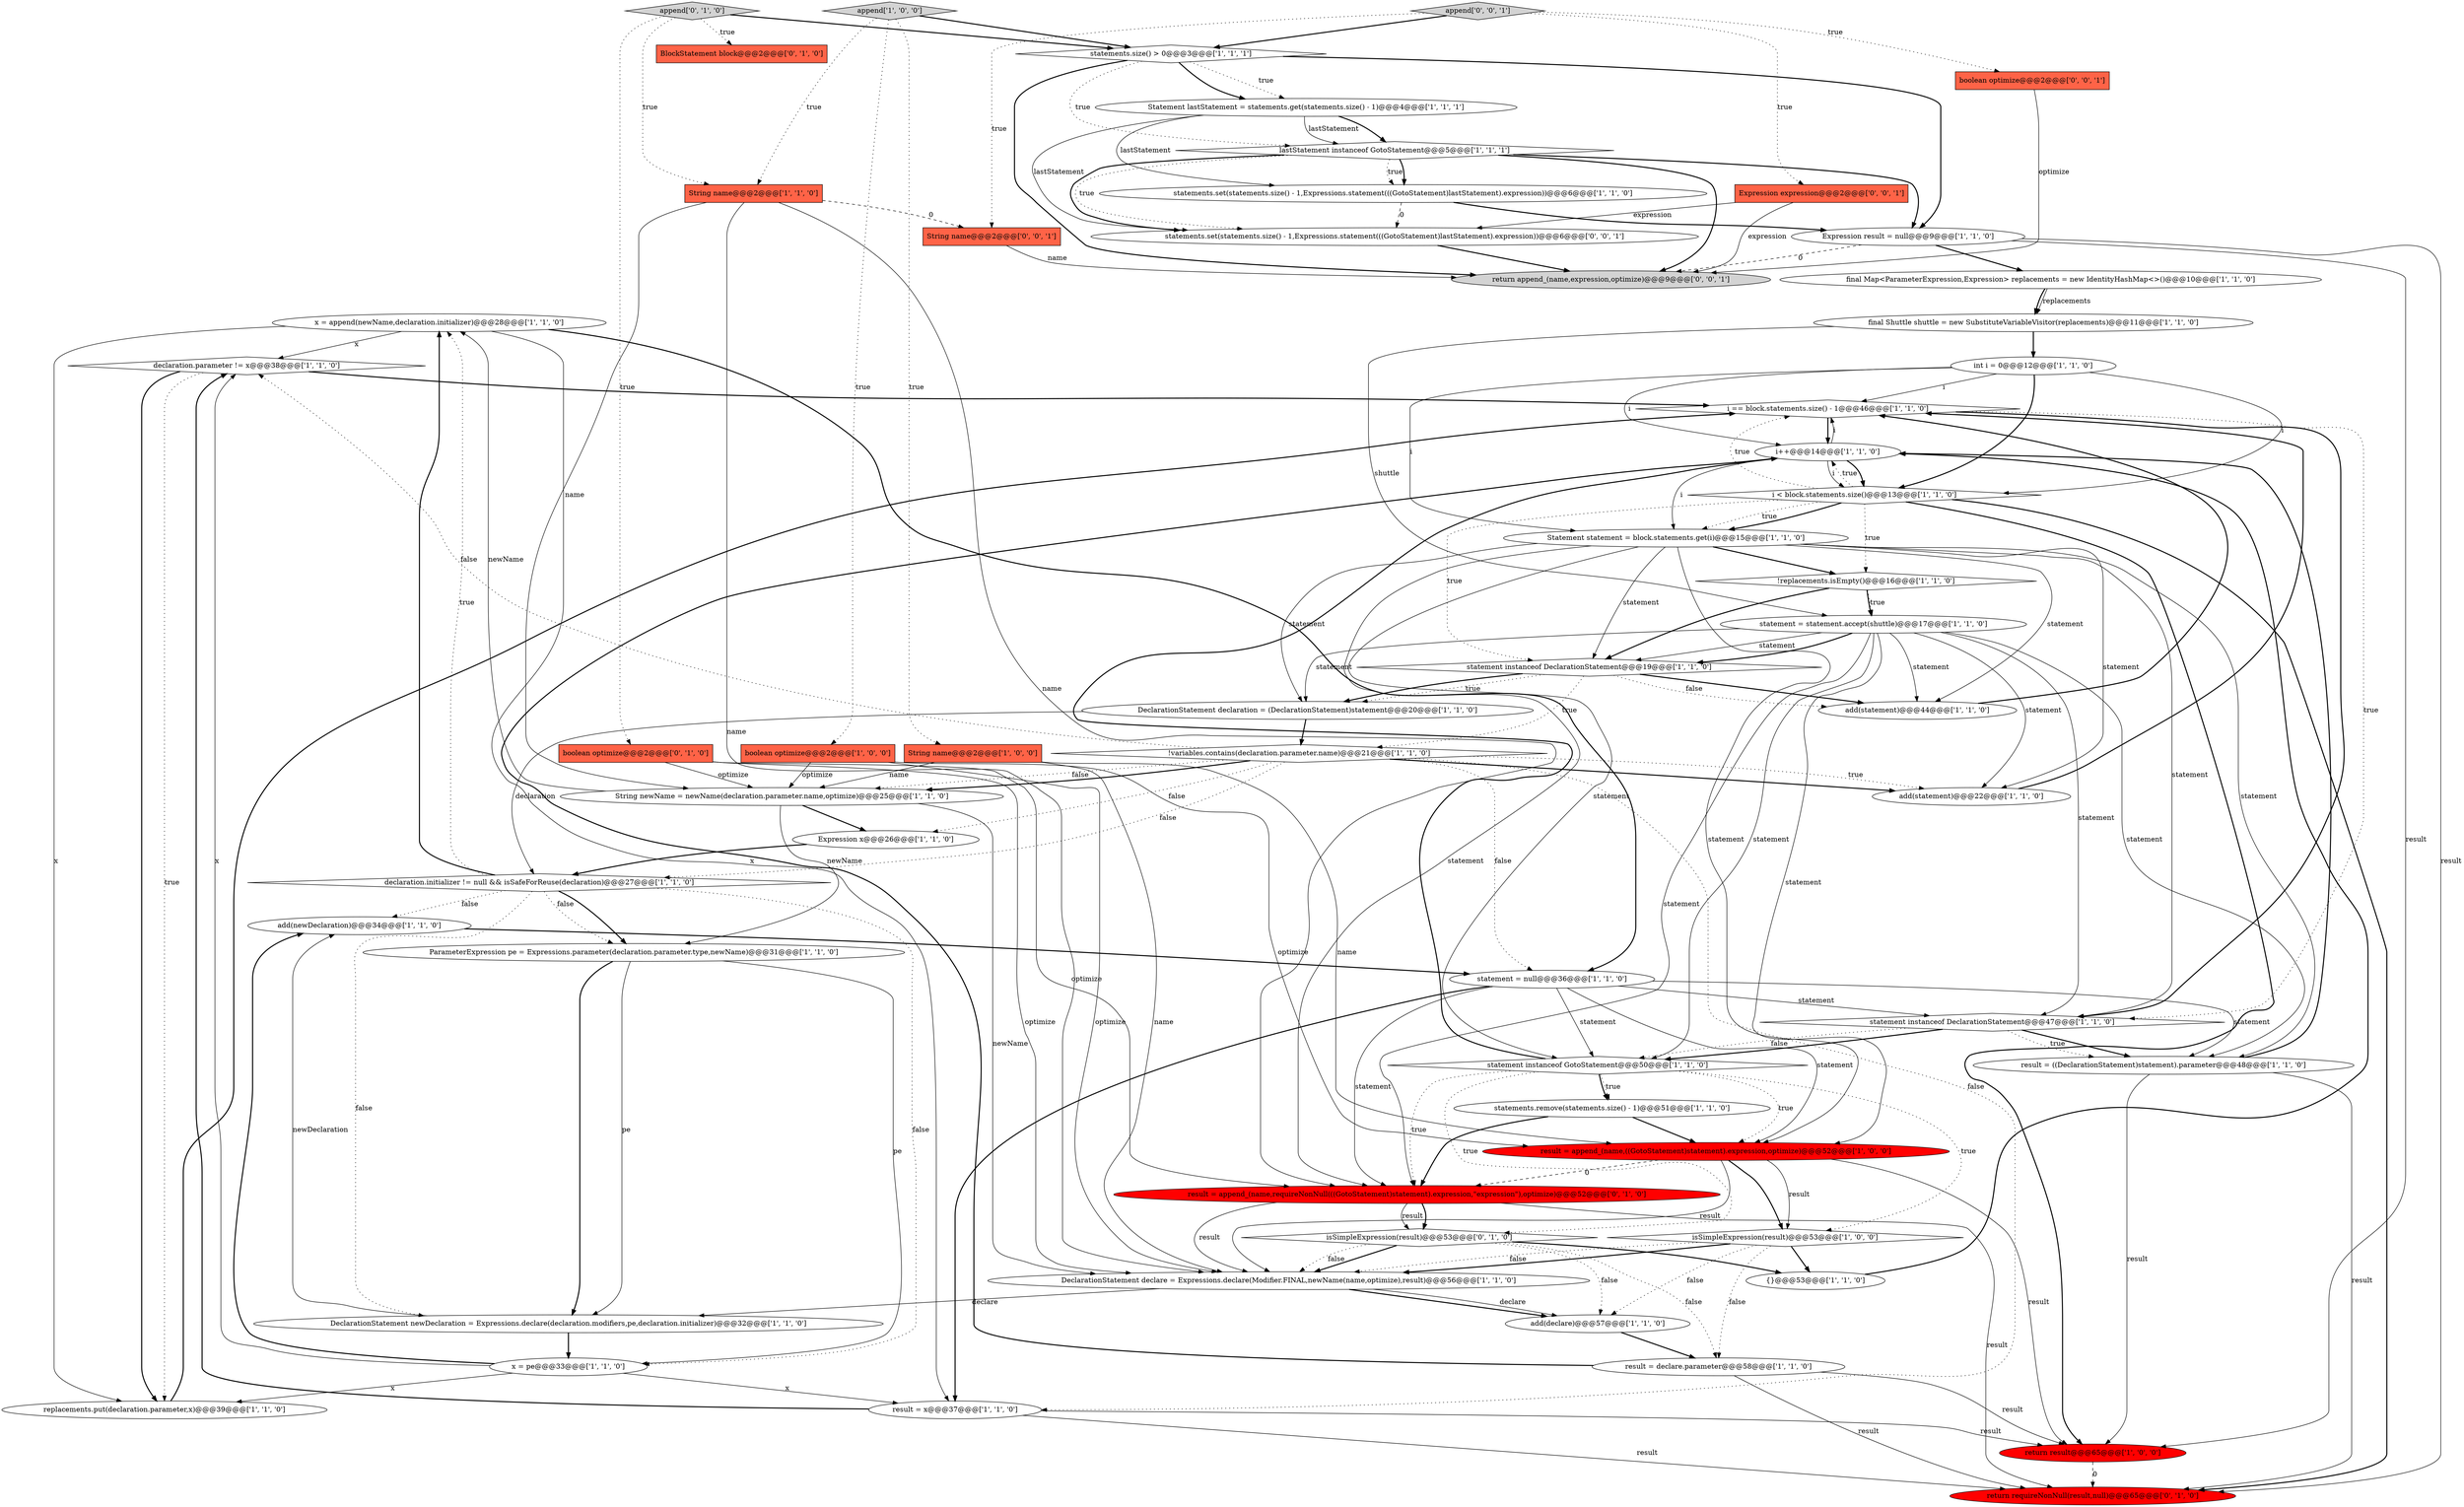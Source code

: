 digraph {
32 [style = filled, label = "x = append(newName,declaration.initializer)@@@28@@@['1', '1', '0']", fillcolor = white, shape = ellipse image = "AAA0AAABBB1BBB"];
48 [style = filled, label = "return requireNonNull(result,null)@@@65@@@['0', '1', '0']", fillcolor = red, shape = ellipse image = "AAA1AAABBB2BBB"];
57 [style = filled, label = "append['0', '0', '1']", fillcolor = lightgray, shape = diamond image = "AAA0AAABBB3BBB"];
20 [style = filled, label = "ParameterExpression pe = Expressions.parameter(declaration.parameter.type,newName)@@@31@@@['1', '1', '0']", fillcolor = white, shape = ellipse image = "AAA0AAABBB1BBB"];
33 [style = filled, label = "return result@@@65@@@['1', '0', '0']", fillcolor = red, shape = ellipse image = "AAA1AAABBB1BBB"];
47 [style = filled, label = "result = append_(name,requireNonNull(((GotoStatement)statement).expression,\"expression\"),optimize)@@@52@@@['0', '1', '0']", fillcolor = red, shape = ellipse image = "AAA1AAABBB2BBB"];
44 [style = filled, label = "statement instanceof GotoStatement@@@50@@@['1', '1', '0']", fillcolor = white, shape = diamond image = "AAA0AAABBB1BBB"];
55 [style = filled, label = "String name@@@2@@@['0', '0', '1']", fillcolor = tomato, shape = box image = "AAA0AAABBB3BBB"];
3 [style = filled, label = "Expression x@@@26@@@['1', '1', '0']", fillcolor = white, shape = ellipse image = "AAA0AAABBB1BBB"];
8 [style = filled, label = "DeclarationStatement newDeclaration = Expressions.declare(declaration.modifiers,pe,declaration.initializer)@@@32@@@['1', '1', '0']", fillcolor = white, shape = ellipse image = "AAA0AAABBB1BBB"];
34 [style = filled, label = "statements.remove(statements.size() - 1)@@@51@@@['1', '1', '0']", fillcolor = white, shape = ellipse image = "AAA0AAABBB1BBB"];
54 [style = filled, label = "boolean optimize@@@2@@@['0', '0', '1']", fillcolor = tomato, shape = box image = "AAA0AAABBB3BBB"];
22 [style = filled, label = "String name@@@2@@@['1', '1', '0']", fillcolor = tomato, shape = box image = "AAA0AAABBB1BBB"];
52 [style = filled, label = "return append_(name,expression,optimize)@@@9@@@['0', '0', '1']", fillcolor = lightgray, shape = ellipse image = "AAA0AAABBB3BBB"];
53 [style = filled, label = "Expression expression@@@2@@@['0', '0', '1']", fillcolor = tomato, shape = box image = "AAA0AAABBB3BBB"];
10 [style = filled, label = "DeclarationStatement declare = Expressions.declare(Modifier.FINAL,newName(name,optimize),result)@@@56@@@['1', '1', '0']", fillcolor = white, shape = ellipse image = "AAA0AAABBB1BBB"];
6 [style = filled, label = "declaration.parameter != x@@@38@@@['1', '1', '0']", fillcolor = white, shape = diamond image = "AAA0AAABBB1BBB"];
18 [style = filled, label = "String name@@@2@@@['1', '0', '0']", fillcolor = tomato, shape = box image = "AAA0AAABBB1BBB"];
37 [style = filled, label = "append['1', '0', '0']", fillcolor = lightgray, shape = diamond image = "AAA0AAABBB1BBB"];
50 [style = filled, label = "append['0', '1', '0']", fillcolor = lightgray, shape = diamond image = "AAA0AAABBB2BBB"];
0 [style = filled, label = "boolean optimize@@@2@@@['1', '0', '0']", fillcolor = tomato, shape = box image = "AAA0AAABBB1BBB"];
35 [style = filled, label = "{}@@@53@@@['1', '1', '0']", fillcolor = white, shape = ellipse image = "AAA0AAABBB1BBB"];
31 [style = filled, label = "i++@@@14@@@['1', '1', '0']", fillcolor = white, shape = ellipse image = "AAA0AAABBB1BBB"];
36 [style = filled, label = "String newName = newName(declaration.parameter.name,optimize)@@@25@@@['1', '1', '0']", fillcolor = white, shape = ellipse image = "AAA0AAABBB1BBB"];
42 [style = filled, label = "result = x@@@37@@@['1', '1', '0']", fillcolor = white, shape = ellipse image = "AAA0AAABBB1BBB"];
19 [style = filled, label = "DeclarationStatement declaration = (DeclarationStatement)statement@@@20@@@['1', '1', '0']", fillcolor = white, shape = ellipse image = "AAA0AAABBB1BBB"];
30 [style = filled, label = "declaration.initializer != null && isSafeForReuse(declaration)@@@27@@@['1', '1', '0']", fillcolor = white, shape = diamond image = "AAA0AAABBB1BBB"];
51 [style = filled, label = "boolean optimize@@@2@@@['0', '1', '0']", fillcolor = tomato, shape = box image = "AAA0AAABBB2BBB"];
7 [style = filled, label = "statements.set(statements.size() - 1,Expressions.statement(((GotoStatement)lastStatement).expression))@@@6@@@['1', '1', '0']", fillcolor = white, shape = ellipse image = "AAA0AAABBB1BBB"];
12 [style = filled, label = "statement instanceof DeclarationStatement@@@19@@@['1', '1', '0']", fillcolor = white, shape = diamond image = "AAA0AAABBB1BBB"];
15 [style = filled, label = "statements.size() > 0@@@3@@@['1', '1', '1']", fillcolor = white, shape = diamond image = "AAA0AAABBB1BBB"];
4 [style = filled, label = "x = pe@@@33@@@['1', '1', '0']", fillcolor = white, shape = ellipse image = "AAA0AAABBB1BBB"];
16 [style = filled, label = "final Map<ParameterExpression,Expression> replacements = new IdentityHashMap<>()@@@10@@@['1', '1', '0']", fillcolor = white, shape = ellipse image = "AAA0AAABBB1BBB"];
39 [style = filled, label = "add(statement)@@@44@@@['1', '1', '0']", fillcolor = white, shape = ellipse image = "AAA0AAABBB1BBB"];
28 [style = filled, label = "lastStatement instanceof GotoStatement@@@5@@@['1', '1', '1']", fillcolor = white, shape = diamond image = "AAA0AAABBB1BBB"];
14 [style = filled, label = "result = append_(name,((GotoStatement)statement).expression,optimize)@@@52@@@['1', '0', '0']", fillcolor = red, shape = ellipse image = "AAA1AAABBB1BBB"];
56 [style = filled, label = "statements.set(statements.size() - 1,Expressions.statement(((GotoStatement)lastStatement).expression))@@@6@@@['0', '0', '1']", fillcolor = white, shape = ellipse image = "AAA0AAABBB3BBB"];
43 [style = filled, label = "statement instanceof DeclarationStatement@@@47@@@['1', '1', '0']", fillcolor = white, shape = diamond image = "AAA0AAABBB1BBB"];
38 [style = filled, label = "Expression result = null@@@9@@@['1', '1', '0']", fillcolor = white, shape = ellipse image = "AAA0AAABBB1BBB"];
29 [style = filled, label = "result = declare.parameter@@@58@@@['1', '1', '0']", fillcolor = white, shape = ellipse image = "AAA0AAABBB1BBB"];
5 [style = filled, label = "i == block.statements.size() - 1@@@46@@@['1', '1', '0']", fillcolor = white, shape = diamond image = "AAA0AAABBB1BBB"];
25 [style = filled, label = "replacements.put(declaration.parameter,x)@@@39@@@['1', '1', '0']", fillcolor = white, shape = ellipse image = "AAA0AAABBB1BBB"];
26 [style = filled, label = "result = ((DeclarationStatement)statement).parameter@@@48@@@['1', '1', '0']", fillcolor = white, shape = ellipse image = "AAA0AAABBB1BBB"];
45 [style = filled, label = "statement = statement.accept(shuttle)@@@17@@@['1', '1', '0']", fillcolor = white, shape = ellipse image = "AAA0AAABBB1BBB"];
2 [style = filled, label = "final Shuttle shuttle = new SubstituteVariableVisitor(replacements)@@@11@@@['1', '1', '0']", fillcolor = white, shape = ellipse image = "AAA0AAABBB1BBB"];
17 [style = filled, label = "!variables.contains(declaration.parameter.name)@@@21@@@['1', '1', '0']", fillcolor = white, shape = diamond image = "AAA0AAABBB1BBB"];
49 [style = filled, label = "isSimpleExpression(result)@@@53@@@['0', '1', '0']", fillcolor = white, shape = diamond image = "AAA0AAABBB2BBB"];
1 [style = filled, label = "Statement statement = block.statements.get(i)@@@15@@@['1', '1', '0']", fillcolor = white, shape = ellipse image = "AAA0AAABBB1BBB"];
9 [style = filled, label = "statement = null@@@36@@@['1', '1', '0']", fillcolor = white, shape = ellipse image = "AAA0AAABBB1BBB"];
23 [style = filled, label = "Statement lastStatement = statements.get(statements.size() - 1)@@@4@@@['1', '1', '1']", fillcolor = white, shape = ellipse image = "AAA0AAABBB1BBB"];
41 [style = filled, label = "!replacements.isEmpty()@@@16@@@['1', '1', '0']", fillcolor = white, shape = diamond image = "AAA0AAABBB1BBB"];
13 [style = filled, label = "add(newDeclaration)@@@34@@@['1', '1', '0']", fillcolor = white, shape = ellipse image = "AAA0AAABBB1BBB"];
21 [style = filled, label = "int i = 0@@@12@@@['1', '1', '0']", fillcolor = white, shape = ellipse image = "AAA0AAABBB1BBB"];
46 [style = filled, label = "BlockStatement block@@@2@@@['0', '1', '0']", fillcolor = tomato, shape = box image = "AAA0AAABBB2BBB"];
24 [style = filled, label = "add(statement)@@@22@@@['1', '1', '0']", fillcolor = white, shape = ellipse image = "AAA0AAABBB1BBB"];
27 [style = filled, label = "isSimpleExpression(result)@@@53@@@['1', '0', '0']", fillcolor = white, shape = diamond image = "AAA0AAABBB1BBB"];
40 [style = filled, label = "add(declare)@@@57@@@['1', '1', '0']", fillcolor = white, shape = ellipse image = "AAA0AAABBB1BBB"];
11 [style = filled, label = "i < block.statements.size()@@@13@@@['1', '1', '0']", fillcolor = white, shape = diamond image = "AAA0AAABBB1BBB"];
23->7 [style = solid, label="lastStatement"];
4->42 [style = solid, label="x"];
9->26 [style = solid, label="statement"];
1->14 [style = solid, label="statement"];
10->8 [style = solid, label="declare"];
56->52 [style = bold, label=""];
22->10 [style = solid, label="name"];
4->25 [style = solid, label="x"];
53->56 [style = solid, label="expression"];
11->41 [style = dotted, label="true"];
18->36 [style = solid, label="name"];
27->40 [style = dotted, label="false"];
14->27 [style = solid, label="result"];
30->20 [style = bold, label=""];
11->1 [style = dotted, label="true"];
17->36 [style = dotted, label="false"];
11->12 [style = dotted, label="true"];
47->10 [style = solid, label="result"];
28->38 [style = bold, label=""];
44->49 [style = dotted, label="true"];
37->15 [style = bold, label=""];
43->26 [style = bold, label=""];
47->48 [style = solid, label="result"];
7->56 [style = dashed, label="0"];
36->20 [style = solid, label="newName"];
47->49 [style = bold, label=""];
23->28 [style = bold, label=""];
17->36 [style = bold, label=""];
36->32 [style = solid, label="newName"];
31->5 [style = solid, label="i"];
5->43 [style = dotted, label="true"];
12->39 [style = dotted, label="false"];
14->33 [style = solid, label="result"];
11->31 [style = dotted, label="true"];
28->52 [style = bold, label=""];
29->33 [style = solid, label="result"];
16->2 [style = solid, label="replacements"];
49->10 [style = bold, label=""];
42->33 [style = solid, label="result"];
15->52 [style = bold, label=""];
44->34 [style = dotted, label="true"];
22->55 [style = dashed, label="0"];
9->14 [style = solid, label="statement"];
45->44 [style = solid, label="statement"];
28->7 [style = dotted, label="true"];
44->47 [style = dotted, label="true"];
45->12 [style = solid, label="statement"];
11->33 [style = bold, label=""];
41->45 [style = bold, label=""];
49->29 [style = dotted, label="false"];
8->4 [style = bold, label=""];
26->48 [style = solid, label="result"];
47->49 [style = solid, label="result"];
3->30 [style = bold, label=""];
43->44 [style = bold, label=""];
1->24 [style = solid, label="statement"];
36->10 [style = solid, label="newName"];
9->47 [style = solid, label="statement"];
45->14 [style = solid, label="statement"];
35->31 [style = bold, label=""];
45->26 [style = solid, label="statement"];
15->38 [style = bold, label=""];
12->17 [style = dotted, label="true"];
18->10 [style = solid, label="name"];
9->43 [style = solid, label="statement"];
1->41 [style = bold, label=""];
20->4 [style = solid, label="pe"];
57->54 [style = dotted, label="true"];
21->31 [style = solid, label="i"];
51->36 [style = solid, label="optimize"];
11->48 [style = bold, label=""];
31->1 [style = solid, label="i"];
17->30 [style = dotted, label="false"];
34->47 [style = bold, label=""];
2->45 [style = solid, label="shuttle"];
14->47 [style = dashed, label="0"];
0->10 [style = solid, label="optimize"];
32->42 [style = solid, label="x"];
17->6 [style = dotted, label="false"];
0->36 [style = solid, label="optimize"];
50->51 [style = dotted, label="true"];
23->56 [style = solid, label="lastStatement"];
11->5 [style = dotted, label="true"];
37->18 [style = dotted, label="true"];
30->13 [style = dotted, label="false"];
44->14 [style = dotted, label="true"];
30->20 [style = dotted, label="false"];
31->11 [style = bold, label=""];
24->5 [style = bold, label=""];
32->25 [style = solid, label="x"];
14->10 [style = solid, label="result"];
32->6 [style = solid, label="x"];
20->8 [style = bold, label=""];
18->14 [style = solid, label="name"];
17->42 [style = dotted, label="false"];
21->11 [style = bold, label=""];
12->19 [style = dotted, label="true"];
21->5 [style = solid, label="i"];
30->4 [style = dotted, label="false"];
2->21 [style = bold, label=""];
4->6 [style = solid, label="x"];
17->9 [style = dotted, label="false"];
6->25 [style = dotted, label="true"];
44->34 [style = bold, label=""];
30->32 [style = dotted, label="true"];
51->10 [style = solid, label="optimize"];
34->14 [style = bold, label=""];
1->26 [style = solid, label="statement"];
40->29 [style = bold, label=""];
49->40 [style = dotted, label="false"];
1->39 [style = solid, label="statement"];
45->19 [style = solid, label="statement"];
45->39 [style = solid, label="statement"];
33->48 [style = dashed, label="0"];
9->42 [style = bold, label=""];
49->10 [style = dotted, label="false"];
20->8 [style = solid, label="pe"];
49->35 [style = bold, label=""];
39->5 [style = bold, label=""];
53->52 [style = solid, label="expression"];
38->52 [style = dashed, label="0"];
42->48 [style = solid, label="result"];
4->13 [style = bold, label=""];
38->16 [style = bold, label=""];
38->33 [style = solid, label="result"];
30->32 [style = bold, label=""];
0->14 [style = solid, label="optimize"];
19->17 [style = bold, label=""];
45->47 [style = solid, label="statement"];
27->35 [style = bold, label=""];
45->24 [style = solid, label="statement"];
22->36 [style = solid, label="name"];
9->44 [style = solid, label="statement"];
15->28 [style = dotted, label="true"];
1->43 [style = solid, label="statement"];
32->9 [style = bold, label=""];
57->53 [style = dotted, label="true"];
6->5 [style = bold, label=""];
26->31 [style = bold, label=""];
17->3 [style = dotted, label="false"];
50->46 [style = dotted, label="true"];
51->47 [style = solid, label="optimize"];
37->0 [style = dotted, label="true"];
57->15 [style = bold, label=""];
43->44 [style = dotted, label="false"];
27->10 [style = bold, label=""];
37->22 [style = dotted, label="true"];
10->40 [style = bold, label=""];
23->28 [style = solid, label="lastStatement"];
25->5 [style = bold, label=""];
41->12 [style = bold, label=""];
13->9 [style = bold, label=""];
14->27 [style = bold, label=""];
15->23 [style = dotted, label="true"];
27->10 [style = dotted, label="false"];
12->39 [style = bold, label=""];
50->15 [style = bold, label=""];
21->1 [style = solid, label="i"];
28->56 [style = dotted, label="true"];
44->31 [style = bold, label=""];
17->24 [style = dotted, label="true"];
45->43 [style = solid, label="statement"];
15->23 [style = bold, label=""];
31->11 [style = solid, label="i"];
8->13 [style = solid, label="newDeclaration"];
11->1 [style = bold, label=""];
29->48 [style = solid, label="result"];
29->31 [style = bold, label=""];
28->7 [style = bold, label=""];
1->12 [style = solid, label="statement"];
55->52 [style = solid, label="name"];
1->44 [style = solid, label="statement"];
43->26 [style = dotted, label="true"];
16->2 [style = bold, label=""];
50->22 [style = dotted, label="true"];
1->19 [style = solid, label="statement"];
41->45 [style = dotted, label="true"];
28->56 [style = bold, label=""];
45->12 [style = bold, label=""];
5->43 [style = bold, label=""];
27->29 [style = dotted, label="false"];
57->55 [style = dotted, label="true"];
38->48 [style = solid, label="result"];
7->38 [style = bold, label=""];
17->24 [style = bold, label=""];
22->47 [style = solid, label="name"];
42->6 [style = bold, label=""];
5->31 [style = bold, label=""];
30->8 [style = dotted, label="false"];
1->47 [style = solid, label="statement"];
26->33 [style = solid, label="result"];
19->30 [style = solid, label="declaration"];
12->19 [style = bold, label=""];
10->40 [style = solid, label="declare"];
21->11 [style = solid, label="i"];
44->27 [style = dotted, label="true"];
6->25 [style = bold, label=""];
54->52 [style = solid, label="optimize"];
36->3 [style = bold, label=""];
}
